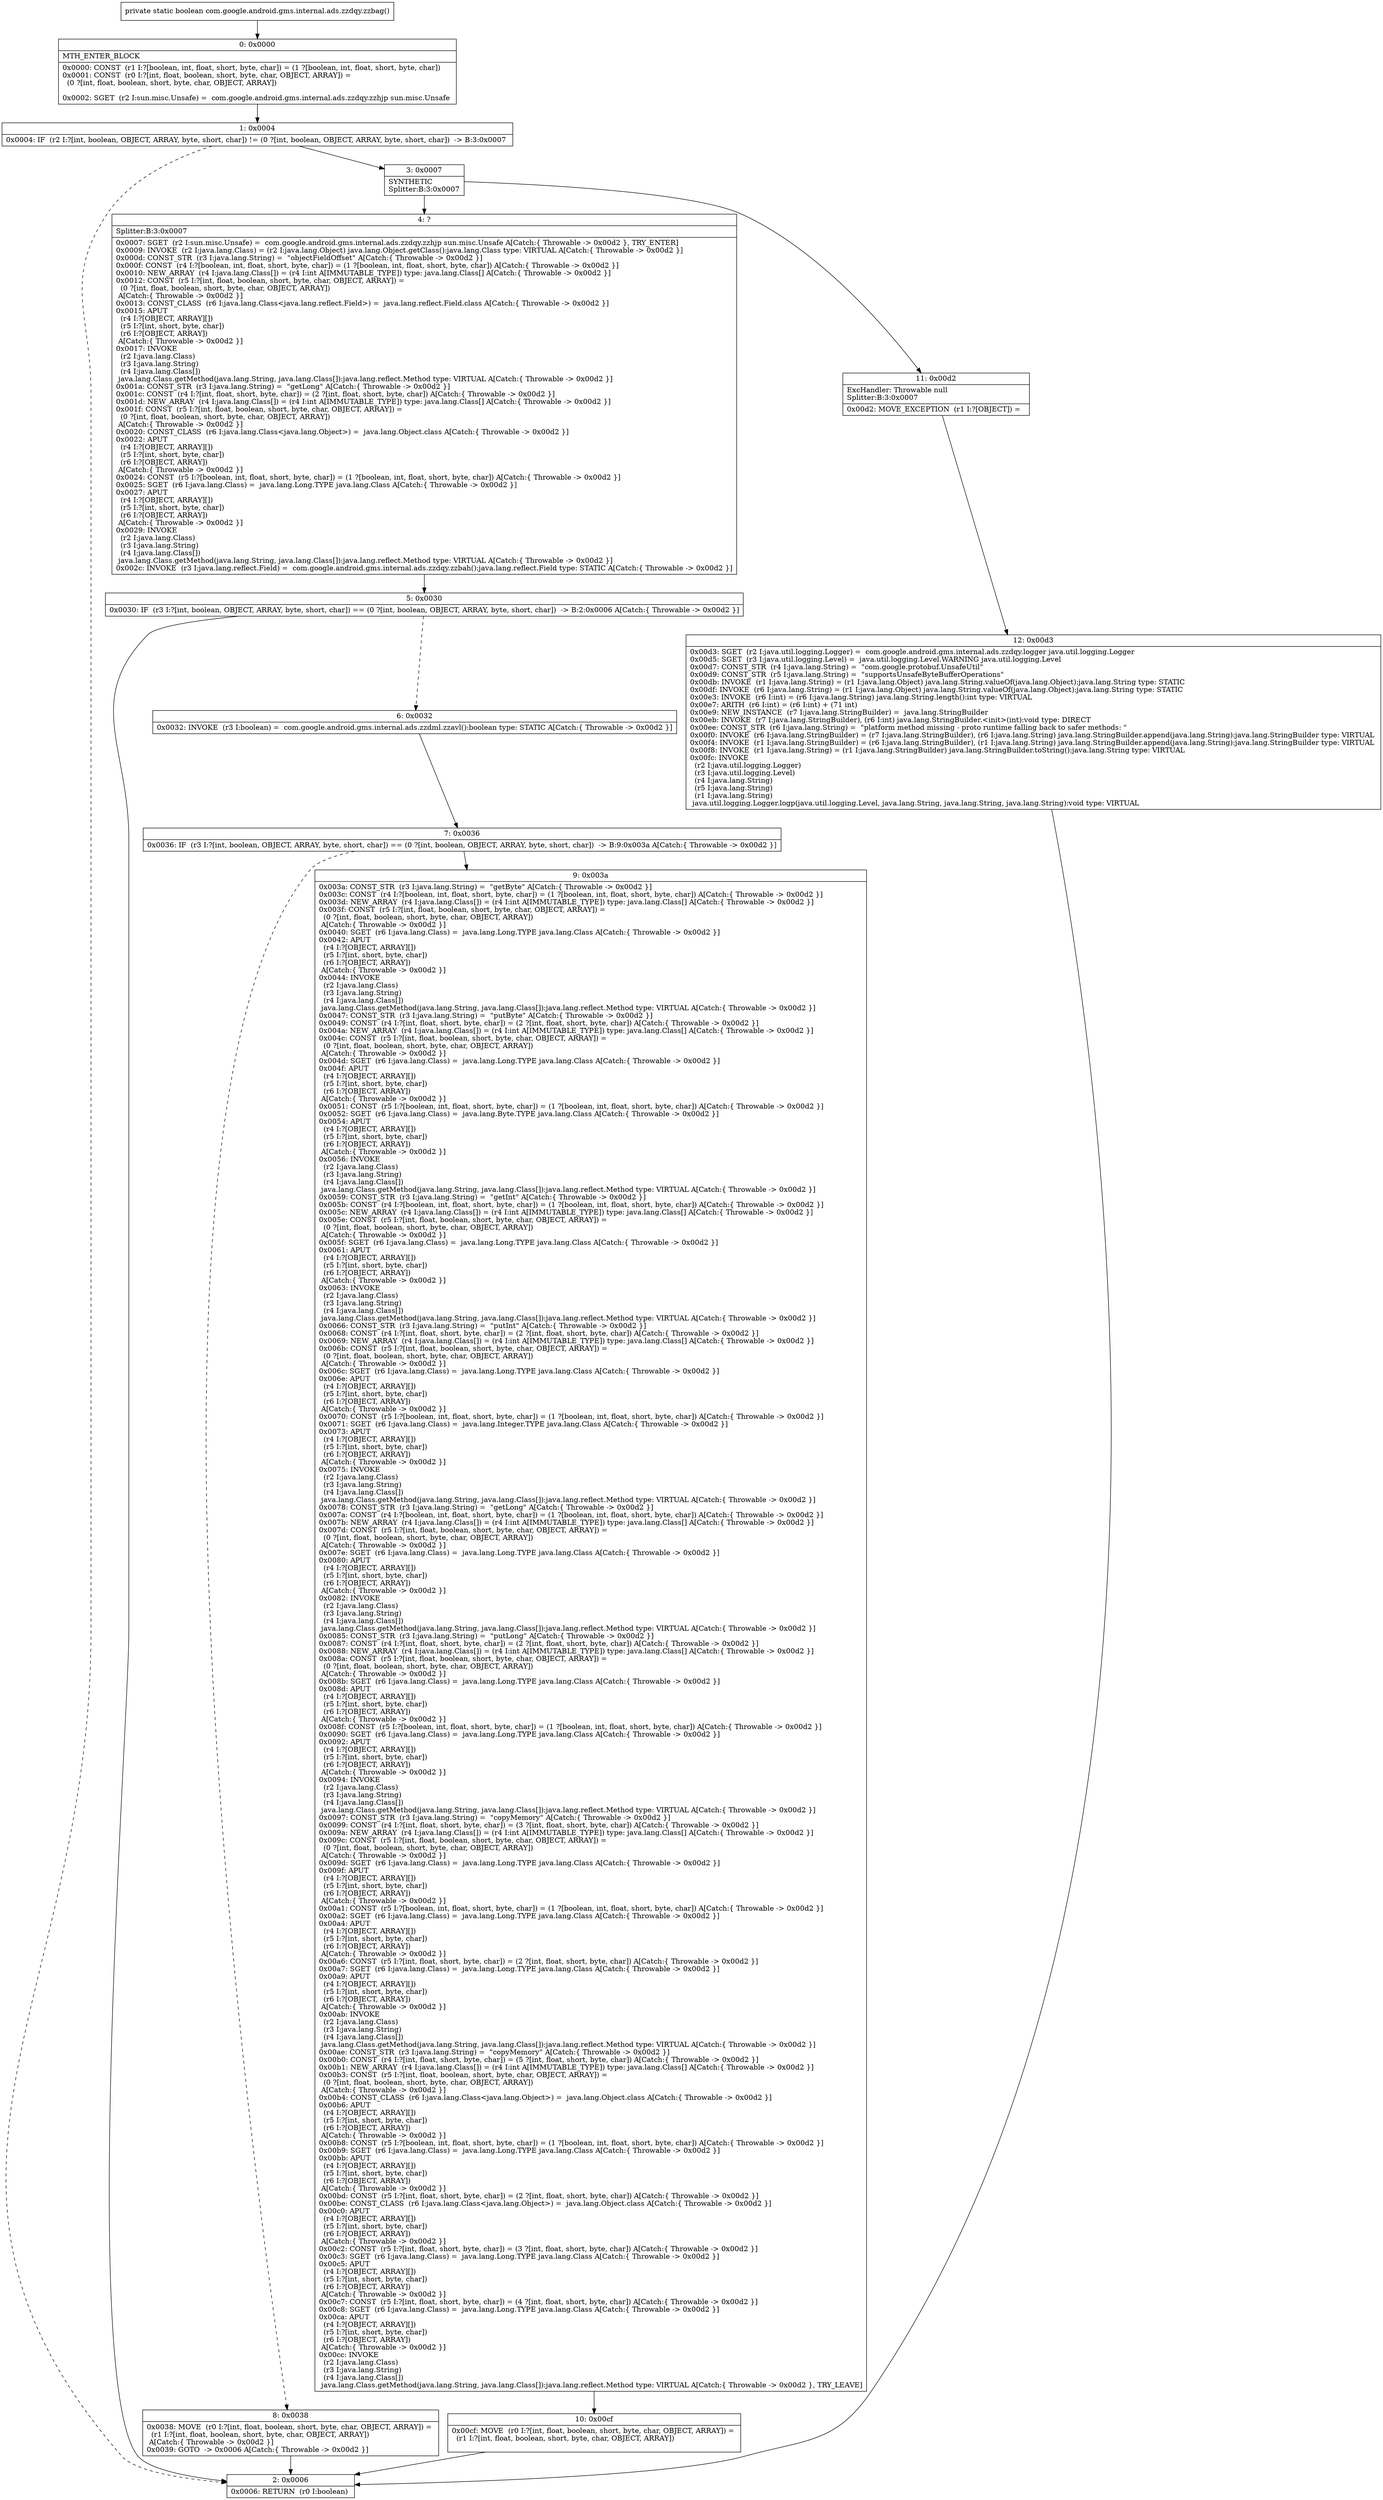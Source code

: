 digraph "CFG forcom.google.android.gms.internal.ads.zzdqy.zzbag()Z" {
Node_0 [shape=record,label="{0\:\ 0x0000|MTH_ENTER_BLOCK\l|0x0000: CONST  (r1 I:?[boolean, int, float, short, byte, char]) = (1 ?[boolean, int, float, short, byte, char]) \l0x0001: CONST  (r0 I:?[int, float, boolean, short, byte, char, OBJECT, ARRAY]) = \l  (0 ?[int, float, boolean, short, byte, char, OBJECT, ARRAY])\l \l0x0002: SGET  (r2 I:sun.misc.Unsafe) =  com.google.android.gms.internal.ads.zzdqy.zzhjp sun.misc.Unsafe \l}"];
Node_1 [shape=record,label="{1\:\ 0x0004|0x0004: IF  (r2 I:?[int, boolean, OBJECT, ARRAY, byte, short, char]) != (0 ?[int, boolean, OBJECT, ARRAY, byte, short, char])  \-\> B:3:0x0007 \l}"];
Node_2 [shape=record,label="{2\:\ 0x0006|0x0006: RETURN  (r0 I:boolean) \l}"];
Node_3 [shape=record,label="{3\:\ 0x0007|SYNTHETIC\lSplitter:B:3:0x0007\l}"];
Node_4 [shape=record,label="{4\:\ ?|Splitter:B:3:0x0007\l|0x0007: SGET  (r2 I:sun.misc.Unsafe) =  com.google.android.gms.internal.ads.zzdqy.zzhjp sun.misc.Unsafe A[Catch:\{ Throwable \-\> 0x00d2 \}, TRY_ENTER]\l0x0009: INVOKE  (r2 I:java.lang.Class) = (r2 I:java.lang.Object) java.lang.Object.getClass():java.lang.Class type: VIRTUAL A[Catch:\{ Throwable \-\> 0x00d2 \}]\l0x000d: CONST_STR  (r3 I:java.lang.String) =  \"objectFieldOffset\" A[Catch:\{ Throwable \-\> 0x00d2 \}]\l0x000f: CONST  (r4 I:?[boolean, int, float, short, byte, char]) = (1 ?[boolean, int, float, short, byte, char]) A[Catch:\{ Throwable \-\> 0x00d2 \}]\l0x0010: NEW_ARRAY  (r4 I:java.lang.Class[]) = (r4 I:int A[IMMUTABLE_TYPE]) type: java.lang.Class[] A[Catch:\{ Throwable \-\> 0x00d2 \}]\l0x0012: CONST  (r5 I:?[int, float, boolean, short, byte, char, OBJECT, ARRAY]) = \l  (0 ?[int, float, boolean, short, byte, char, OBJECT, ARRAY])\l A[Catch:\{ Throwable \-\> 0x00d2 \}]\l0x0013: CONST_CLASS  (r6 I:java.lang.Class\<java.lang.reflect.Field\>) =  java.lang.reflect.Field.class A[Catch:\{ Throwable \-\> 0x00d2 \}]\l0x0015: APUT  \l  (r4 I:?[OBJECT, ARRAY][])\l  (r5 I:?[int, short, byte, char])\l  (r6 I:?[OBJECT, ARRAY])\l A[Catch:\{ Throwable \-\> 0x00d2 \}]\l0x0017: INVOKE  \l  (r2 I:java.lang.Class)\l  (r3 I:java.lang.String)\l  (r4 I:java.lang.Class[])\l java.lang.Class.getMethod(java.lang.String, java.lang.Class[]):java.lang.reflect.Method type: VIRTUAL A[Catch:\{ Throwable \-\> 0x00d2 \}]\l0x001a: CONST_STR  (r3 I:java.lang.String) =  \"getLong\" A[Catch:\{ Throwable \-\> 0x00d2 \}]\l0x001c: CONST  (r4 I:?[int, float, short, byte, char]) = (2 ?[int, float, short, byte, char]) A[Catch:\{ Throwable \-\> 0x00d2 \}]\l0x001d: NEW_ARRAY  (r4 I:java.lang.Class[]) = (r4 I:int A[IMMUTABLE_TYPE]) type: java.lang.Class[] A[Catch:\{ Throwable \-\> 0x00d2 \}]\l0x001f: CONST  (r5 I:?[int, float, boolean, short, byte, char, OBJECT, ARRAY]) = \l  (0 ?[int, float, boolean, short, byte, char, OBJECT, ARRAY])\l A[Catch:\{ Throwable \-\> 0x00d2 \}]\l0x0020: CONST_CLASS  (r6 I:java.lang.Class\<java.lang.Object\>) =  java.lang.Object.class A[Catch:\{ Throwable \-\> 0x00d2 \}]\l0x0022: APUT  \l  (r4 I:?[OBJECT, ARRAY][])\l  (r5 I:?[int, short, byte, char])\l  (r6 I:?[OBJECT, ARRAY])\l A[Catch:\{ Throwable \-\> 0x00d2 \}]\l0x0024: CONST  (r5 I:?[boolean, int, float, short, byte, char]) = (1 ?[boolean, int, float, short, byte, char]) A[Catch:\{ Throwable \-\> 0x00d2 \}]\l0x0025: SGET  (r6 I:java.lang.Class) =  java.lang.Long.TYPE java.lang.Class A[Catch:\{ Throwable \-\> 0x00d2 \}]\l0x0027: APUT  \l  (r4 I:?[OBJECT, ARRAY][])\l  (r5 I:?[int, short, byte, char])\l  (r6 I:?[OBJECT, ARRAY])\l A[Catch:\{ Throwable \-\> 0x00d2 \}]\l0x0029: INVOKE  \l  (r2 I:java.lang.Class)\l  (r3 I:java.lang.String)\l  (r4 I:java.lang.Class[])\l java.lang.Class.getMethod(java.lang.String, java.lang.Class[]):java.lang.reflect.Method type: VIRTUAL A[Catch:\{ Throwable \-\> 0x00d2 \}]\l0x002c: INVOKE  (r3 I:java.lang.reflect.Field) =  com.google.android.gms.internal.ads.zzdqy.zzbah():java.lang.reflect.Field type: STATIC A[Catch:\{ Throwable \-\> 0x00d2 \}]\l}"];
Node_5 [shape=record,label="{5\:\ 0x0030|0x0030: IF  (r3 I:?[int, boolean, OBJECT, ARRAY, byte, short, char]) == (0 ?[int, boolean, OBJECT, ARRAY, byte, short, char])  \-\> B:2:0x0006 A[Catch:\{ Throwable \-\> 0x00d2 \}]\l}"];
Node_6 [shape=record,label="{6\:\ 0x0032|0x0032: INVOKE  (r3 I:boolean) =  com.google.android.gms.internal.ads.zzdml.zzavl():boolean type: STATIC A[Catch:\{ Throwable \-\> 0x00d2 \}]\l}"];
Node_7 [shape=record,label="{7\:\ 0x0036|0x0036: IF  (r3 I:?[int, boolean, OBJECT, ARRAY, byte, short, char]) == (0 ?[int, boolean, OBJECT, ARRAY, byte, short, char])  \-\> B:9:0x003a A[Catch:\{ Throwable \-\> 0x00d2 \}]\l}"];
Node_8 [shape=record,label="{8\:\ 0x0038|0x0038: MOVE  (r0 I:?[int, float, boolean, short, byte, char, OBJECT, ARRAY]) = \l  (r1 I:?[int, float, boolean, short, byte, char, OBJECT, ARRAY])\l A[Catch:\{ Throwable \-\> 0x00d2 \}]\l0x0039: GOTO  \-\> 0x0006 A[Catch:\{ Throwable \-\> 0x00d2 \}]\l}"];
Node_9 [shape=record,label="{9\:\ 0x003a|0x003a: CONST_STR  (r3 I:java.lang.String) =  \"getByte\" A[Catch:\{ Throwable \-\> 0x00d2 \}]\l0x003c: CONST  (r4 I:?[boolean, int, float, short, byte, char]) = (1 ?[boolean, int, float, short, byte, char]) A[Catch:\{ Throwable \-\> 0x00d2 \}]\l0x003d: NEW_ARRAY  (r4 I:java.lang.Class[]) = (r4 I:int A[IMMUTABLE_TYPE]) type: java.lang.Class[] A[Catch:\{ Throwable \-\> 0x00d2 \}]\l0x003f: CONST  (r5 I:?[int, float, boolean, short, byte, char, OBJECT, ARRAY]) = \l  (0 ?[int, float, boolean, short, byte, char, OBJECT, ARRAY])\l A[Catch:\{ Throwable \-\> 0x00d2 \}]\l0x0040: SGET  (r6 I:java.lang.Class) =  java.lang.Long.TYPE java.lang.Class A[Catch:\{ Throwable \-\> 0x00d2 \}]\l0x0042: APUT  \l  (r4 I:?[OBJECT, ARRAY][])\l  (r5 I:?[int, short, byte, char])\l  (r6 I:?[OBJECT, ARRAY])\l A[Catch:\{ Throwable \-\> 0x00d2 \}]\l0x0044: INVOKE  \l  (r2 I:java.lang.Class)\l  (r3 I:java.lang.String)\l  (r4 I:java.lang.Class[])\l java.lang.Class.getMethod(java.lang.String, java.lang.Class[]):java.lang.reflect.Method type: VIRTUAL A[Catch:\{ Throwable \-\> 0x00d2 \}]\l0x0047: CONST_STR  (r3 I:java.lang.String) =  \"putByte\" A[Catch:\{ Throwable \-\> 0x00d2 \}]\l0x0049: CONST  (r4 I:?[int, float, short, byte, char]) = (2 ?[int, float, short, byte, char]) A[Catch:\{ Throwable \-\> 0x00d2 \}]\l0x004a: NEW_ARRAY  (r4 I:java.lang.Class[]) = (r4 I:int A[IMMUTABLE_TYPE]) type: java.lang.Class[] A[Catch:\{ Throwable \-\> 0x00d2 \}]\l0x004c: CONST  (r5 I:?[int, float, boolean, short, byte, char, OBJECT, ARRAY]) = \l  (0 ?[int, float, boolean, short, byte, char, OBJECT, ARRAY])\l A[Catch:\{ Throwable \-\> 0x00d2 \}]\l0x004d: SGET  (r6 I:java.lang.Class) =  java.lang.Long.TYPE java.lang.Class A[Catch:\{ Throwable \-\> 0x00d2 \}]\l0x004f: APUT  \l  (r4 I:?[OBJECT, ARRAY][])\l  (r5 I:?[int, short, byte, char])\l  (r6 I:?[OBJECT, ARRAY])\l A[Catch:\{ Throwable \-\> 0x00d2 \}]\l0x0051: CONST  (r5 I:?[boolean, int, float, short, byte, char]) = (1 ?[boolean, int, float, short, byte, char]) A[Catch:\{ Throwable \-\> 0x00d2 \}]\l0x0052: SGET  (r6 I:java.lang.Class) =  java.lang.Byte.TYPE java.lang.Class A[Catch:\{ Throwable \-\> 0x00d2 \}]\l0x0054: APUT  \l  (r4 I:?[OBJECT, ARRAY][])\l  (r5 I:?[int, short, byte, char])\l  (r6 I:?[OBJECT, ARRAY])\l A[Catch:\{ Throwable \-\> 0x00d2 \}]\l0x0056: INVOKE  \l  (r2 I:java.lang.Class)\l  (r3 I:java.lang.String)\l  (r4 I:java.lang.Class[])\l java.lang.Class.getMethod(java.lang.String, java.lang.Class[]):java.lang.reflect.Method type: VIRTUAL A[Catch:\{ Throwable \-\> 0x00d2 \}]\l0x0059: CONST_STR  (r3 I:java.lang.String) =  \"getInt\" A[Catch:\{ Throwable \-\> 0x00d2 \}]\l0x005b: CONST  (r4 I:?[boolean, int, float, short, byte, char]) = (1 ?[boolean, int, float, short, byte, char]) A[Catch:\{ Throwable \-\> 0x00d2 \}]\l0x005c: NEW_ARRAY  (r4 I:java.lang.Class[]) = (r4 I:int A[IMMUTABLE_TYPE]) type: java.lang.Class[] A[Catch:\{ Throwable \-\> 0x00d2 \}]\l0x005e: CONST  (r5 I:?[int, float, boolean, short, byte, char, OBJECT, ARRAY]) = \l  (0 ?[int, float, boolean, short, byte, char, OBJECT, ARRAY])\l A[Catch:\{ Throwable \-\> 0x00d2 \}]\l0x005f: SGET  (r6 I:java.lang.Class) =  java.lang.Long.TYPE java.lang.Class A[Catch:\{ Throwable \-\> 0x00d2 \}]\l0x0061: APUT  \l  (r4 I:?[OBJECT, ARRAY][])\l  (r5 I:?[int, short, byte, char])\l  (r6 I:?[OBJECT, ARRAY])\l A[Catch:\{ Throwable \-\> 0x00d2 \}]\l0x0063: INVOKE  \l  (r2 I:java.lang.Class)\l  (r3 I:java.lang.String)\l  (r4 I:java.lang.Class[])\l java.lang.Class.getMethod(java.lang.String, java.lang.Class[]):java.lang.reflect.Method type: VIRTUAL A[Catch:\{ Throwable \-\> 0x00d2 \}]\l0x0066: CONST_STR  (r3 I:java.lang.String) =  \"putInt\" A[Catch:\{ Throwable \-\> 0x00d2 \}]\l0x0068: CONST  (r4 I:?[int, float, short, byte, char]) = (2 ?[int, float, short, byte, char]) A[Catch:\{ Throwable \-\> 0x00d2 \}]\l0x0069: NEW_ARRAY  (r4 I:java.lang.Class[]) = (r4 I:int A[IMMUTABLE_TYPE]) type: java.lang.Class[] A[Catch:\{ Throwable \-\> 0x00d2 \}]\l0x006b: CONST  (r5 I:?[int, float, boolean, short, byte, char, OBJECT, ARRAY]) = \l  (0 ?[int, float, boolean, short, byte, char, OBJECT, ARRAY])\l A[Catch:\{ Throwable \-\> 0x00d2 \}]\l0x006c: SGET  (r6 I:java.lang.Class) =  java.lang.Long.TYPE java.lang.Class A[Catch:\{ Throwable \-\> 0x00d2 \}]\l0x006e: APUT  \l  (r4 I:?[OBJECT, ARRAY][])\l  (r5 I:?[int, short, byte, char])\l  (r6 I:?[OBJECT, ARRAY])\l A[Catch:\{ Throwable \-\> 0x00d2 \}]\l0x0070: CONST  (r5 I:?[boolean, int, float, short, byte, char]) = (1 ?[boolean, int, float, short, byte, char]) A[Catch:\{ Throwable \-\> 0x00d2 \}]\l0x0071: SGET  (r6 I:java.lang.Class) =  java.lang.Integer.TYPE java.lang.Class A[Catch:\{ Throwable \-\> 0x00d2 \}]\l0x0073: APUT  \l  (r4 I:?[OBJECT, ARRAY][])\l  (r5 I:?[int, short, byte, char])\l  (r6 I:?[OBJECT, ARRAY])\l A[Catch:\{ Throwable \-\> 0x00d2 \}]\l0x0075: INVOKE  \l  (r2 I:java.lang.Class)\l  (r3 I:java.lang.String)\l  (r4 I:java.lang.Class[])\l java.lang.Class.getMethod(java.lang.String, java.lang.Class[]):java.lang.reflect.Method type: VIRTUAL A[Catch:\{ Throwable \-\> 0x00d2 \}]\l0x0078: CONST_STR  (r3 I:java.lang.String) =  \"getLong\" A[Catch:\{ Throwable \-\> 0x00d2 \}]\l0x007a: CONST  (r4 I:?[boolean, int, float, short, byte, char]) = (1 ?[boolean, int, float, short, byte, char]) A[Catch:\{ Throwable \-\> 0x00d2 \}]\l0x007b: NEW_ARRAY  (r4 I:java.lang.Class[]) = (r4 I:int A[IMMUTABLE_TYPE]) type: java.lang.Class[] A[Catch:\{ Throwable \-\> 0x00d2 \}]\l0x007d: CONST  (r5 I:?[int, float, boolean, short, byte, char, OBJECT, ARRAY]) = \l  (0 ?[int, float, boolean, short, byte, char, OBJECT, ARRAY])\l A[Catch:\{ Throwable \-\> 0x00d2 \}]\l0x007e: SGET  (r6 I:java.lang.Class) =  java.lang.Long.TYPE java.lang.Class A[Catch:\{ Throwable \-\> 0x00d2 \}]\l0x0080: APUT  \l  (r4 I:?[OBJECT, ARRAY][])\l  (r5 I:?[int, short, byte, char])\l  (r6 I:?[OBJECT, ARRAY])\l A[Catch:\{ Throwable \-\> 0x00d2 \}]\l0x0082: INVOKE  \l  (r2 I:java.lang.Class)\l  (r3 I:java.lang.String)\l  (r4 I:java.lang.Class[])\l java.lang.Class.getMethod(java.lang.String, java.lang.Class[]):java.lang.reflect.Method type: VIRTUAL A[Catch:\{ Throwable \-\> 0x00d2 \}]\l0x0085: CONST_STR  (r3 I:java.lang.String) =  \"putLong\" A[Catch:\{ Throwable \-\> 0x00d2 \}]\l0x0087: CONST  (r4 I:?[int, float, short, byte, char]) = (2 ?[int, float, short, byte, char]) A[Catch:\{ Throwable \-\> 0x00d2 \}]\l0x0088: NEW_ARRAY  (r4 I:java.lang.Class[]) = (r4 I:int A[IMMUTABLE_TYPE]) type: java.lang.Class[] A[Catch:\{ Throwable \-\> 0x00d2 \}]\l0x008a: CONST  (r5 I:?[int, float, boolean, short, byte, char, OBJECT, ARRAY]) = \l  (0 ?[int, float, boolean, short, byte, char, OBJECT, ARRAY])\l A[Catch:\{ Throwable \-\> 0x00d2 \}]\l0x008b: SGET  (r6 I:java.lang.Class) =  java.lang.Long.TYPE java.lang.Class A[Catch:\{ Throwable \-\> 0x00d2 \}]\l0x008d: APUT  \l  (r4 I:?[OBJECT, ARRAY][])\l  (r5 I:?[int, short, byte, char])\l  (r6 I:?[OBJECT, ARRAY])\l A[Catch:\{ Throwable \-\> 0x00d2 \}]\l0x008f: CONST  (r5 I:?[boolean, int, float, short, byte, char]) = (1 ?[boolean, int, float, short, byte, char]) A[Catch:\{ Throwable \-\> 0x00d2 \}]\l0x0090: SGET  (r6 I:java.lang.Class) =  java.lang.Long.TYPE java.lang.Class A[Catch:\{ Throwable \-\> 0x00d2 \}]\l0x0092: APUT  \l  (r4 I:?[OBJECT, ARRAY][])\l  (r5 I:?[int, short, byte, char])\l  (r6 I:?[OBJECT, ARRAY])\l A[Catch:\{ Throwable \-\> 0x00d2 \}]\l0x0094: INVOKE  \l  (r2 I:java.lang.Class)\l  (r3 I:java.lang.String)\l  (r4 I:java.lang.Class[])\l java.lang.Class.getMethod(java.lang.String, java.lang.Class[]):java.lang.reflect.Method type: VIRTUAL A[Catch:\{ Throwable \-\> 0x00d2 \}]\l0x0097: CONST_STR  (r3 I:java.lang.String) =  \"copyMemory\" A[Catch:\{ Throwable \-\> 0x00d2 \}]\l0x0099: CONST  (r4 I:?[int, float, short, byte, char]) = (3 ?[int, float, short, byte, char]) A[Catch:\{ Throwable \-\> 0x00d2 \}]\l0x009a: NEW_ARRAY  (r4 I:java.lang.Class[]) = (r4 I:int A[IMMUTABLE_TYPE]) type: java.lang.Class[] A[Catch:\{ Throwable \-\> 0x00d2 \}]\l0x009c: CONST  (r5 I:?[int, float, boolean, short, byte, char, OBJECT, ARRAY]) = \l  (0 ?[int, float, boolean, short, byte, char, OBJECT, ARRAY])\l A[Catch:\{ Throwable \-\> 0x00d2 \}]\l0x009d: SGET  (r6 I:java.lang.Class) =  java.lang.Long.TYPE java.lang.Class A[Catch:\{ Throwable \-\> 0x00d2 \}]\l0x009f: APUT  \l  (r4 I:?[OBJECT, ARRAY][])\l  (r5 I:?[int, short, byte, char])\l  (r6 I:?[OBJECT, ARRAY])\l A[Catch:\{ Throwable \-\> 0x00d2 \}]\l0x00a1: CONST  (r5 I:?[boolean, int, float, short, byte, char]) = (1 ?[boolean, int, float, short, byte, char]) A[Catch:\{ Throwable \-\> 0x00d2 \}]\l0x00a2: SGET  (r6 I:java.lang.Class) =  java.lang.Long.TYPE java.lang.Class A[Catch:\{ Throwable \-\> 0x00d2 \}]\l0x00a4: APUT  \l  (r4 I:?[OBJECT, ARRAY][])\l  (r5 I:?[int, short, byte, char])\l  (r6 I:?[OBJECT, ARRAY])\l A[Catch:\{ Throwable \-\> 0x00d2 \}]\l0x00a6: CONST  (r5 I:?[int, float, short, byte, char]) = (2 ?[int, float, short, byte, char]) A[Catch:\{ Throwable \-\> 0x00d2 \}]\l0x00a7: SGET  (r6 I:java.lang.Class) =  java.lang.Long.TYPE java.lang.Class A[Catch:\{ Throwable \-\> 0x00d2 \}]\l0x00a9: APUT  \l  (r4 I:?[OBJECT, ARRAY][])\l  (r5 I:?[int, short, byte, char])\l  (r6 I:?[OBJECT, ARRAY])\l A[Catch:\{ Throwable \-\> 0x00d2 \}]\l0x00ab: INVOKE  \l  (r2 I:java.lang.Class)\l  (r3 I:java.lang.String)\l  (r4 I:java.lang.Class[])\l java.lang.Class.getMethod(java.lang.String, java.lang.Class[]):java.lang.reflect.Method type: VIRTUAL A[Catch:\{ Throwable \-\> 0x00d2 \}]\l0x00ae: CONST_STR  (r3 I:java.lang.String) =  \"copyMemory\" A[Catch:\{ Throwable \-\> 0x00d2 \}]\l0x00b0: CONST  (r4 I:?[int, float, short, byte, char]) = (5 ?[int, float, short, byte, char]) A[Catch:\{ Throwable \-\> 0x00d2 \}]\l0x00b1: NEW_ARRAY  (r4 I:java.lang.Class[]) = (r4 I:int A[IMMUTABLE_TYPE]) type: java.lang.Class[] A[Catch:\{ Throwable \-\> 0x00d2 \}]\l0x00b3: CONST  (r5 I:?[int, float, boolean, short, byte, char, OBJECT, ARRAY]) = \l  (0 ?[int, float, boolean, short, byte, char, OBJECT, ARRAY])\l A[Catch:\{ Throwable \-\> 0x00d2 \}]\l0x00b4: CONST_CLASS  (r6 I:java.lang.Class\<java.lang.Object\>) =  java.lang.Object.class A[Catch:\{ Throwable \-\> 0x00d2 \}]\l0x00b6: APUT  \l  (r4 I:?[OBJECT, ARRAY][])\l  (r5 I:?[int, short, byte, char])\l  (r6 I:?[OBJECT, ARRAY])\l A[Catch:\{ Throwable \-\> 0x00d2 \}]\l0x00b8: CONST  (r5 I:?[boolean, int, float, short, byte, char]) = (1 ?[boolean, int, float, short, byte, char]) A[Catch:\{ Throwable \-\> 0x00d2 \}]\l0x00b9: SGET  (r6 I:java.lang.Class) =  java.lang.Long.TYPE java.lang.Class A[Catch:\{ Throwable \-\> 0x00d2 \}]\l0x00bb: APUT  \l  (r4 I:?[OBJECT, ARRAY][])\l  (r5 I:?[int, short, byte, char])\l  (r6 I:?[OBJECT, ARRAY])\l A[Catch:\{ Throwable \-\> 0x00d2 \}]\l0x00bd: CONST  (r5 I:?[int, float, short, byte, char]) = (2 ?[int, float, short, byte, char]) A[Catch:\{ Throwable \-\> 0x00d2 \}]\l0x00be: CONST_CLASS  (r6 I:java.lang.Class\<java.lang.Object\>) =  java.lang.Object.class A[Catch:\{ Throwable \-\> 0x00d2 \}]\l0x00c0: APUT  \l  (r4 I:?[OBJECT, ARRAY][])\l  (r5 I:?[int, short, byte, char])\l  (r6 I:?[OBJECT, ARRAY])\l A[Catch:\{ Throwable \-\> 0x00d2 \}]\l0x00c2: CONST  (r5 I:?[int, float, short, byte, char]) = (3 ?[int, float, short, byte, char]) A[Catch:\{ Throwable \-\> 0x00d2 \}]\l0x00c3: SGET  (r6 I:java.lang.Class) =  java.lang.Long.TYPE java.lang.Class A[Catch:\{ Throwable \-\> 0x00d2 \}]\l0x00c5: APUT  \l  (r4 I:?[OBJECT, ARRAY][])\l  (r5 I:?[int, short, byte, char])\l  (r6 I:?[OBJECT, ARRAY])\l A[Catch:\{ Throwable \-\> 0x00d2 \}]\l0x00c7: CONST  (r5 I:?[int, float, short, byte, char]) = (4 ?[int, float, short, byte, char]) A[Catch:\{ Throwable \-\> 0x00d2 \}]\l0x00c8: SGET  (r6 I:java.lang.Class) =  java.lang.Long.TYPE java.lang.Class A[Catch:\{ Throwable \-\> 0x00d2 \}]\l0x00ca: APUT  \l  (r4 I:?[OBJECT, ARRAY][])\l  (r5 I:?[int, short, byte, char])\l  (r6 I:?[OBJECT, ARRAY])\l A[Catch:\{ Throwable \-\> 0x00d2 \}]\l0x00cc: INVOKE  \l  (r2 I:java.lang.Class)\l  (r3 I:java.lang.String)\l  (r4 I:java.lang.Class[])\l java.lang.Class.getMethod(java.lang.String, java.lang.Class[]):java.lang.reflect.Method type: VIRTUAL A[Catch:\{ Throwable \-\> 0x00d2 \}, TRY_LEAVE]\l}"];
Node_10 [shape=record,label="{10\:\ 0x00cf|0x00cf: MOVE  (r0 I:?[int, float, boolean, short, byte, char, OBJECT, ARRAY]) = \l  (r1 I:?[int, float, boolean, short, byte, char, OBJECT, ARRAY])\l \l}"];
Node_11 [shape=record,label="{11\:\ 0x00d2|ExcHandler: Throwable null\lSplitter:B:3:0x0007\l|0x00d2: MOVE_EXCEPTION  (r1 I:?[OBJECT]) =  \l}"];
Node_12 [shape=record,label="{12\:\ 0x00d3|0x00d3: SGET  (r2 I:java.util.logging.Logger) =  com.google.android.gms.internal.ads.zzdqy.logger java.util.logging.Logger \l0x00d5: SGET  (r3 I:java.util.logging.Level) =  java.util.logging.Level.WARNING java.util.logging.Level \l0x00d7: CONST_STR  (r4 I:java.lang.String) =  \"com.google.protobuf.UnsafeUtil\" \l0x00d9: CONST_STR  (r5 I:java.lang.String) =  \"supportsUnsafeByteBufferOperations\" \l0x00db: INVOKE  (r1 I:java.lang.String) = (r1 I:java.lang.Object) java.lang.String.valueOf(java.lang.Object):java.lang.String type: STATIC \l0x00df: INVOKE  (r6 I:java.lang.String) = (r1 I:java.lang.Object) java.lang.String.valueOf(java.lang.Object):java.lang.String type: STATIC \l0x00e3: INVOKE  (r6 I:int) = (r6 I:java.lang.String) java.lang.String.length():int type: VIRTUAL \l0x00e7: ARITH  (r6 I:int) = (r6 I:int) + (71 int) \l0x00e9: NEW_INSTANCE  (r7 I:java.lang.StringBuilder) =  java.lang.StringBuilder \l0x00eb: INVOKE  (r7 I:java.lang.StringBuilder), (r6 I:int) java.lang.StringBuilder.\<init\>(int):void type: DIRECT \l0x00ee: CONST_STR  (r6 I:java.lang.String) =  \"platform method missing \- proto runtime falling back to safer methods: \" \l0x00f0: INVOKE  (r6 I:java.lang.StringBuilder) = (r7 I:java.lang.StringBuilder), (r6 I:java.lang.String) java.lang.StringBuilder.append(java.lang.String):java.lang.StringBuilder type: VIRTUAL \l0x00f4: INVOKE  (r1 I:java.lang.StringBuilder) = (r6 I:java.lang.StringBuilder), (r1 I:java.lang.String) java.lang.StringBuilder.append(java.lang.String):java.lang.StringBuilder type: VIRTUAL \l0x00f8: INVOKE  (r1 I:java.lang.String) = (r1 I:java.lang.StringBuilder) java.lang.StringBuilder.toString():java.lang.String type: VIRTUAL \l0x00fc: INVOKE  \l  (r2 I:java.util.logging.Logger)\l  (r3 I:java.util.logging.Level)\l  (r4 I:java.lang.String)\l  (r5 I:java.lang.String)\l  (r1 I:java.lang.String)\l java.util.logging.Logger.logp(java.util.logging.Level, java.lang.String, java.lang.String, java.lang.String):void type: VIRTUAL \l}"];
MethodNode[shape=record,label="{private static boolean com.google.android.gms.internal.ads.zzdqy.zzbag() }"];
MethodNode -> Node_0;
Node_0 -> Node_1;
Node_1 -> Node_2[style=dashed];
Node_1 -> Node_3;
Node_3 -> Node_4;
Node_3 -> Node_11;
Node_4 -> Node_5;
Node_5 -> Node_2;
Node_5 -> Node_6[style=dashed];
Node_6 -> Node_7;
Node_7 -> Node_8[style=dashed];
Node_7 -> Node_9;
Node_8 -> Node_2;
Node_9 -> Node_10;
Node_10 -> Node_2;
Node_11 -> Node_12;
Node_12 -> Node_2;
}

